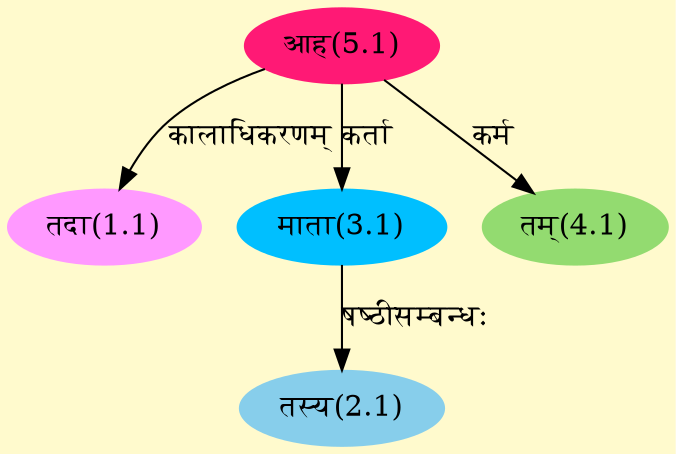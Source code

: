 digraph G{
rankdir=BT;
 compound=true;
 bgcolor="lemonchiffon1";
Node1_1 [style=filled, color="#FF99FF" label = "तदा(1.1)"]
Node5_1 [style=filled, color="#FF1975" label = "आह(5.1)"]
Node2_1 [style=filled, color="#87CEEB" label = "तस्य(2.1)"]
Node3_1 [style=filled, color="#00BFFF" label = "माता(3.1)"]
Node4_1 [style=filled, color="#93DB70" label = "तम्(4.1)"]
/* Start of Relations section */

Node1_1 -> Node5_1 [  label="कालाधिकरणम्"  dir="back" ]
Node2_1 -> Node3_1 [  label="षष्ठीसम्बन्धः"  dir="back" ]
Node3_1 -> Node5_1 [  label="कर्ता"  dir="back" ]
Node4_1 -> Node5_1 [  label="कर्म"  dir="back" ]
}
